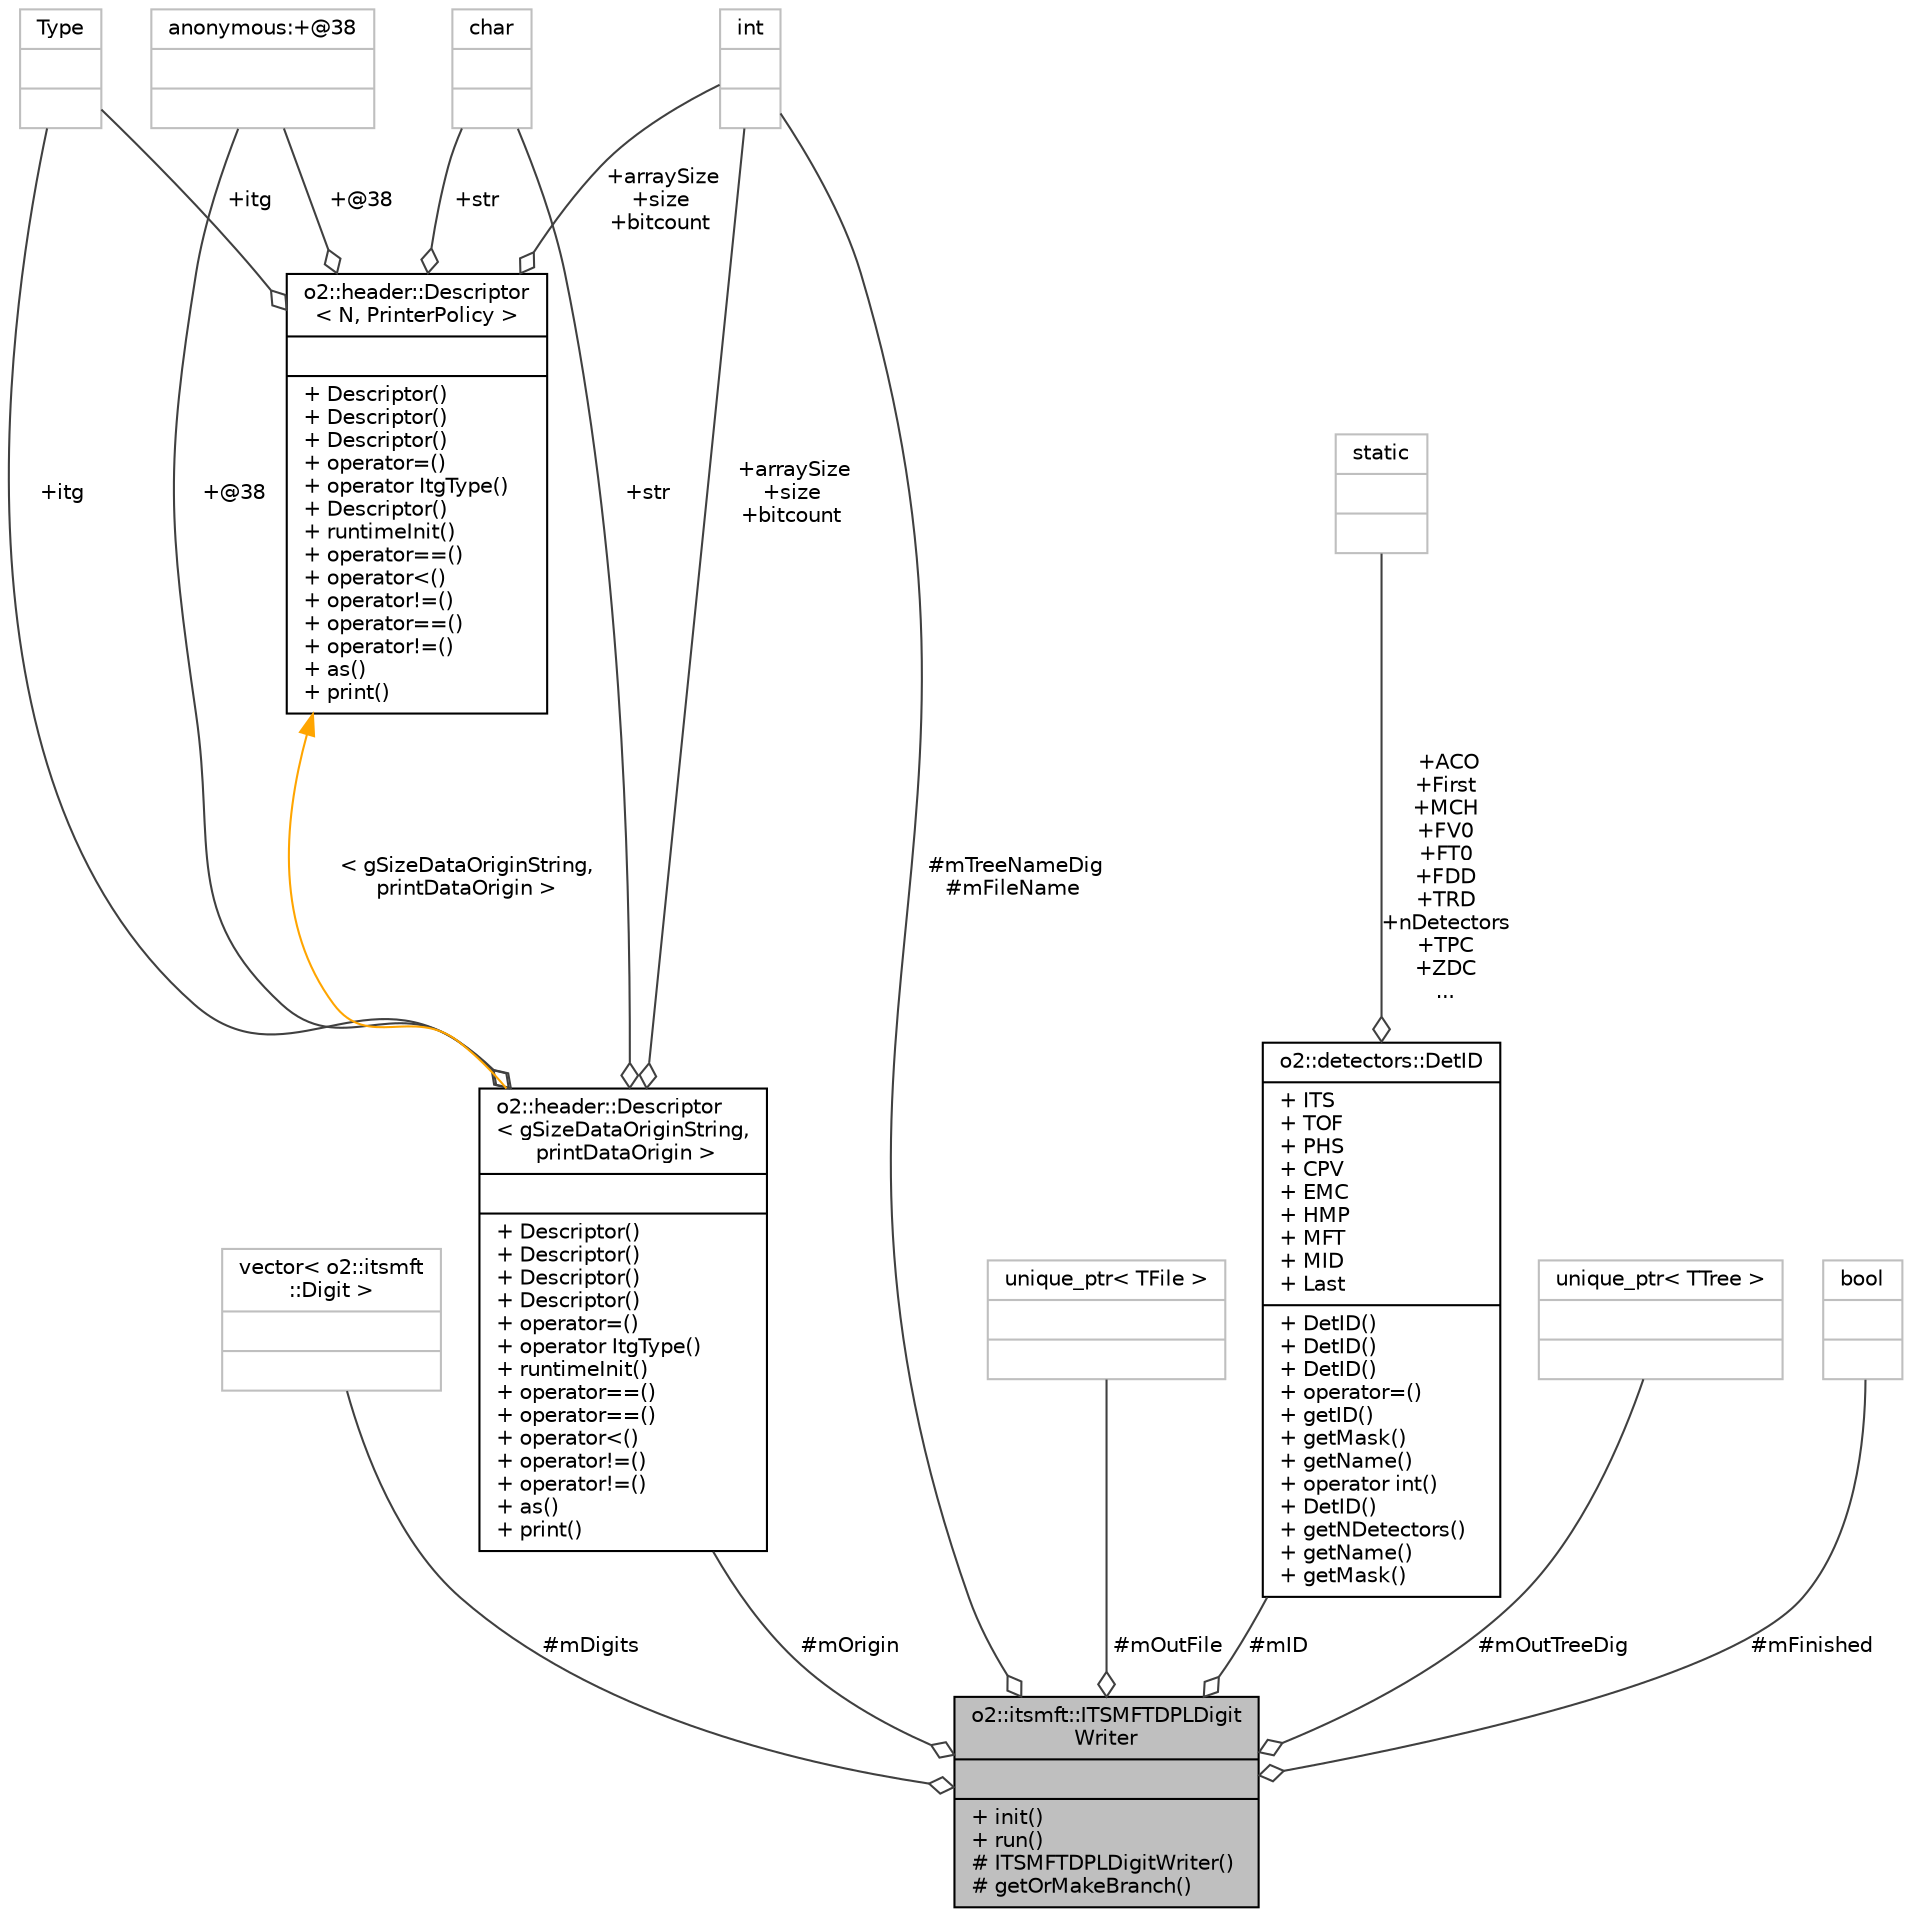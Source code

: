 digraph "o2::itsmft::ITSMFTDPLDigitWriter"
{
 // INTERACTIVE_SVG=YES
  bgcolor="transparent";
  edge [fontname="Helvetica",fontsize="10",labelfontname="Helvetica",labelfontsize="10"];
  node [fontname="Helvetica",fontsize="10",shape=record];
  Node3 [label="{o2::itsmft::ITSMFTDPLDigit\lWriter\n||+ init()\l+ run()\l# ITSMFTDPLDigitWriter()\l# getOrMakeBranch()\l}",height=0.2,width=0.4,color="black", fillcolor="grey75", style="filled", fontcolor="black"];
  Node4 -> Node3 [color="grey25",fontsize="10",style="solid",label=" #mDigits" ,arrowhead="odiamond",fontname="Helvetica"];
  Node4 [label="{vector\< o2::itsmft\l::Digit \>\n||}",height=0.2,width=0.4,color="grey75"];
  Node5 -> Node3 [color="grey25",fontsize="10",style="solid",label=" #mOrigin" ,arrowhead="odiamond",fontname="Helvetica"];
  Node5 [label="{o2::header::Descriptor\l\< gSizeDataOriginString,\l printDataOrigin \>\n||+ Descriptor()\l+ Descriptor()\l+ Descriptor()\l+ Descriptor()\l+ operator=()\l+ operator ItgType()\l+ runtimeInit()\l+ operator==()\l+ operator==()\l+ operator\<()\l+ operator!=()\l+ operator!=()\l+ as()\l+ print()\l}",height=0.2,width=0.4,color="black",URL="$d9/db3/structo2_1_1header_1_1Descriptor.html"];
  Node6 -> Node5 [color="grey25",fontsize="10",style="solid",label=" +itg" ,arrowhead="odiamond",fontname="Helvetica"];
  Node6 [label="{Type\n||}",height=0.2,width=0.4,color="grey75"];
  Node7 -> Node5 [color="grey25",fontsize="10",style="solid",label=" +str" ,arrowhead="odiamond",fontname="Helvetica"];
  Node7 [label="{char\n||}",height=0.2,width=0.4,color="grey75"];
  Node8 -> Node5 [color="grey25",fontsize="10",style="solid",label=" +arraySize\n+size\n+bitcount" ,arrowhead="odiamond",fontname="Helvetica"];
  Node8 [label="{int\n||}",height=0.2,width=0.4,color="grey75"];
  Node9 -> Node5 [color="grey25",fontsize="10",style="solid",label=" +@38" ,arrowhead="odiamond",fontname="Helvetica"];
  Node9 [label="{anonymous:+@38\n||}",height=0.2,width=0.4,color="grey75"];
  Node10 -> Node5 [dir="back",color="orange",fontsize="10",style="solid",label=" \< gSizeDataOriginString,\l printDataOrigin \>" ,fontname="Helvetica"];
  Node10 [label="{o2::header::Descriptor\l\< N, PrinterPolicy \>\n||+ Descriptor()\l+ Descriptor()\l+ Descriptor()\l+ operator=()\l+ operator ItgType()\l+ Descriptor()\l+ runtimeInit()\l+ operator==()\l+ operator\<()\l+ operator!=()\l+ operator==()\l+ operator!=()\l+ as()\l+ print()\l}",height=0.2,width=0.4,color="black",URL="$d9/db3/structo2_1_1header_1_1Descriptor.html"];
  Node6 -> Node10 [color="grey25",fontsize="10",style="solid",label=" +itg" ,arrowhead="odiamond",fontname="Helvetica"];
  Node7 -> Node10 [color="grey25",fontsize="10",style="solid",label=" +str" ,arrowhead="odiamond",fontname="Helvetica"];
  Node8 -> Node10 [color="grey25",fontsize="10",style="solid",label=" +arraySize\n+size\n+bitcount" ,arrowhead="odiamond",fontname="Helvetica"];
  Node9 -> Node10 [color="grey25",fontsize="10",style="solid",label=" +@38" ,arrowhead="odiamond",fontname="Helvetica"];
  Node11 -> Node3 [color="grey25",fontsize="10",style="solid",label=" #mOutFile" ,arrowhead="odiamond",fontname="Helvetica"];
  Node11 [label="{unique_ptr\< TFile \>\n||}",height=0.2,width=0.4,color="grey75"];
  Node12 -> Node3 [color="grey25",fontsize="10",style="solid",label=" #mID" ,arrowhead="odiamond",fontname="Helvetica"];
  Node12 [label="{o2::detectors::DetID\n|+ ITS\l+ TOF\l+ PHS\l+ CPV\l+ EMC\l+ HMP\l+ MFT\l+ MID\l+ Last\l|+ DetID()\l+ DetID()\l+ DetID()\l+ operator=()\l+ getID()\l+ getMask()\l+ getName()\l+ operator int()\l+ DetID()\l+ getNDetectors()\l+ getName()\l+ getMask()\l}",height=0.2,width=0.4,color="black",URL="$d6/dd5/classo2_1_1detectors_1_1DetID.html",tooltip="Static class with identifiers, bitmasks and names for ALICE detectors. "];
  Node13 -> Node12 [color="grey25",fontsize="10",style="solid",label=" +ACO\n+First\n+MCH\n+FV0\n+FT0\n+FDD\n+TRD\n+nDetectors\n+TPC\n+ZDC\n..." ,arrowhead="odiamond",fontname="Helvetica"];
  Node13 [label="{static\n||}",height=0.2,width=0.4,color="grey75"];
  Node14 -> Node3 [color="grey25",fontsize="10",style="solid",label=" #mOutTreeDig" ,arrowhead="odiamond",fontname="Helvetica"];
  Node14 [label="{unique_ptr\< TTree \>\n||}",height=0.2,width=0.4,color="grey75"];
  Node8 -> Node3 [color="grey25",fontsize="10",style="solid",label=" #mTreeNameDig\n#mFileName" ,arrowhead="odiamond",fontname="Helvetica"];
  Node15 -> Node3 [color="grey25",fontsize="10",style="solid",label=" #mFinished" ,arrowhead="odiamond",fontname="Helvetica"];
  Node15 [label="{bool\n||}",height=0.2,width=0.4,color="grey75"];
}
